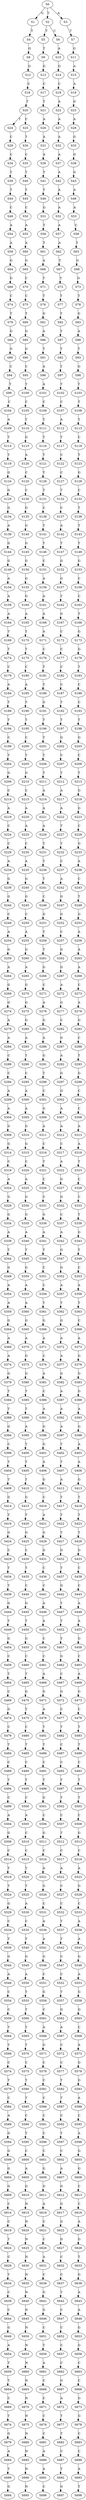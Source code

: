 strict digraph  {
	S0 -> S1 [ label = G ];
	S0 -> S2 [ label = T ];
	S0 -> S3 [ label = A ];
	S1 -> S4 [ label = T ];
	S2 -> S5 [ label = T ];
	S2 -> S6 [ label = C ];
	S3 -> S7 [ label = T ];
	S4 -> S8 [ label = G ];
	S5 -> S9 [ label = T ];
	S6 -> S10 [ label = A ];
	S7 -> S11 [ label = G ];
	S8 -> S12 [ label = G ];
	S9 -> S13 [ label = G ];
	S10 -> S14 [ label = G ];
	S11 -> S15 [ label = A ];
	S12 -> S16 [ label = C ];
	S13 -> S17 [ label = C ];
	S14 -> S18 [ label = C ];
	S15 -> S19 [ label = A ];
	S16 -> S20 [ label = T ];
	S17 -> S21 [ label = T ];
	S18 -> S22 [ label = A ];
	S19 -> S23 [ label = G ];
	S20 -> S24 [ label = T ];
	S20 -> S25 [ label = C ];
	S21 -> S26 [ label = A ];
	S22 -> S27 [ label = A ];
	S23 -> S28 [ label = A ];
	S24 -> S29 [ label = C ];
	S25 -> S30 [ label = T ];
	S26 -> S31 [ label = A ];
	S27 -> S32 [ label = A ];
	S28 -> S33 [ label = G ];
	S29 -> S34 [ label = C ];
	S30 -> S35 [ label = C ];
	S31 -> S36 [ label = A ];
	S32 -> S37 [ label = A ];
	S33 -> S38 [ label = G ];
	S34 -> S39 [ label = T ];
	S35 -> S40 [ label = T ];
	S36 -> S41 [ label = T ];
	S37 -> S42 [ label = A ];
	S38 -> S43 [ label = G ];
	S39 -> S44 [ label = T ];
	S40 -> S45 [ label = T ];
	S41 -> S46 [ label = T ];
	S42 -> S47 [ label = A ];
	S43 -> S48 [ label = A ];
	S44 -> S49 [ label = C ];
	S45 -> S50 [ label = C ];
	S46 -> S51 [ label = G ];
	S47 -> S52 [ label = A ];
	S48 -> S53 [ label = A ];
	S49 -> S54 [ label = A ];
	S50 -> S55 [ label = A ];
	S51 -> S56 [ label = T ];
	S52 -> S57 [ label = A ];
	S53 -> S58 [ label = C ];
	S54 -> S59 [ label = A ];
	S55 -> S60 [ label = A ];
	S56 -> S61 [ label = T ];
	S57 -> S62 [ label = A ];
	S58 -> S63 [ label = T ];
	S59 -> S64 [ label = G ];
	S60 -> S65 [ label = G ];
	S61 -> S66 [ label = A ];
	S62 -> S67 [ label = T ];
	S63 -> S68 [ label = G ];
	S64 -> S69 [ label = G ];
	S65 -> S70 [ label = C ];
	S66 -> S71 [ label = T ];
	S67 -> S72 [ label = T ];
	S68 -> S73 [ label = G ];
	S69 -> S74 [ label = C ];
	S70 -> S75 [ label = C ];
	S71 -> S76 [ label = T ];
	S72 -> S77 [ label = T ];
	S73 -> S78 [ label = T ];
	S74 -> S79 [ label = T ];
	S75 -> S80 [ label = T ];
	S76 -> S81 [ label = G ];
	S77 -> S82 [ label = T ];
	S78 -> S83 [ label = G ];
	S79 -> S84 [ label = G ];
	S80 -> S85 [ label = G ];
	S81 -> S86 [ label = A ];
	S82 -> S87 [ label = T ];
	S83 -> S88 [ label = A ];
	S84 -> S89 [ label = G ];
	S85 -> S90 [ label = G ];
	S86 -> S91 [ label = T ];
	S87 -> S92 [ label = T ];
	S88 -> S93 [ label = T ];
	S89 -> S94 [ label = C ];
	S90 -> S95 [ label = C ];
	S91 -> S96 [ label = A ];
	S92 -> S97 [ label = T ];
	S93 -> S98 [ label = G ];
	S94 -> S99 [ label = T ];
	S95 -> S100 [ label = T ];
	S96 -> S101 [ label = A ];
	S97 -> S102 [ label = T ];
	S98 -> S103 [ label = T ];
	S99 -> S104 [ label = C ];
	S100 -> S105 [ label = C ];
	S101 -> S106 [ label = C ];
	S102 -> S107 [ label = C ];
	S103 -> S108 [ label = T ];
	S104 -> S109 [ label = A ];
	S105 -> S110 [ label = T ];
	S106 -> S111 [ label = T ];
	S107 -> S112 [ label = A ];
	S108 -> S113 [ label = T ];
	S109 -> S114 [ label = T ];
	S110 -> S115 [ label = G ];
	S111 -> S116 [ label = T ];
	S112 -> S117 [ label = T ];
	S113 -> S118 [ label = C ];
	S114 -> S119 [ label = T ];
	S115 -> S120 [ label = A ];
	S116 -> S121 [ label = T ];
	S117 -> S122 [ label = C ];
	S118 -> S123 [ label = T ];
	S119 -> S124 [ label = G ];
	S120 -> S125 [ label = C ];
	S121 -> S126 [ label = T ];
	S122 -> S127 [ label = C ];
	S123 -> S128 [ label = G ];
	S124 -> S129 [ label = G ];
	S125 -> S130 [ label = C ];
	S126 -> S131 [ label = T ];
	S127 -> S132 [ label = T ];
	S128 -> S133 [ label = C ];
	S129 -> S134 [ label = G ];
	S130 -> S135 [ label = G ];
	S131 -> S136 [ label = C ];
	S132 -> S137 [ label = C ];
	S133 -> S138 [ label = T ];
	S134 -> S139 [ label = A ];
	S135 -> S140 [ label = G ];
	S136 -> S141 [ label = T ];
	S137 -> S142 [ label = A ];
	S138 -> S143 [ label = T ];
	S139 -> S144 [ label = G ];
	S140 -> S145 [ label = G ];
	S141 -> S146 [ label = T ];
	S142 -> S147 [ label = T ];
	S143 -> S148 [ label = T ];
	S144 -> S149 [ label = G ];
	S145 -> S150 [ label = G ];
	S146 -> S151 [ label = C ];
	S147 -> S152 [ label = G ];
	S148 -> S153 [ label = G ];
	S149 -> S154 [ label = A ];
	S150 -> S155 [ label = G ];
	S151 -> S156 [ label = A ];
	S152 -> S157 [ label = G ];
	S153 -> S158 [ label = C ];
	S154 -> S159 [ label = A ];
	S155 -> S160 [ label = G ];
	S156 -> S161 [ label = A ];
	S157 -> S162 [ label = T ];
	S158 -> S163 [ label = C ];
	S159 -> S164 [ label = A ];
	S160 -> S165 [ label = A ];
	S161 -> S166 [ label = A ];
	S162 -> S167 [ label = G ];
	S163 -> S168 [ label = T ];
	S164 -> S169 [ label = T ];
	S165 -> S170 [ label = T ];
	S166 -> S171 [ label = A ];
	S167 -> S172 [ label = C ];
	S168 -> S173 [ label = G ];
	S169 -> S174 [ label = T ];
	S170 -> S175 [ label = T ];
	S171 -> S176 [ label = C ];
	S172 -> S177 [ label = C ];
	S173 -> S178 [ label = G ];
	S174 -> S179 [ label = C ];
	S175 -> S180 [ label = C ];
	S176 -> S181 [ label = T ];
	S177 -> S182 [ label = C ];
	S178 -> S183 [ label = T ];
	S179 -> S184 [ label = A ];
	S180 -> S185 [ label = A ];
	S181 -> S186 [ label = T ];
	S182 -> S187 [ label = C ];
	S183 -> S188 [ label = C ];
	S184 -> S189 [ label = T ];
	S185 -> S190 [ label = T ];
	S186 -> S191 [ label = G ];
	S187 -> S192 [ label = T ];
	S188 -> S193 [ label = C ];
	S189 -> S194 [ label = T ];
	S190 -> S195 [ label = T ];
	S191 -> S196 [ label = T ];
	S192 -> S197 [ label = T ];
	S193 -> S198 [ label = T ];
	S194 -> S199 [ label = C ];
	S195 -> S200 [ label = C ];
	S196 -> S201 [ label = T ];
	S197 -> S202 [ label = G ];
	S198 -> S203 [ label = G ];
	S199 -> S204 [ label = T ];
	S200 -> S205 [ label = T ];
	S201 -> S206 [ label = T ];
	S202 -> S207 [ label = C ];
	S203 -> S208 [ label = C ];
	S204 -> S209 [ label = G ];
	S205 -> S210 [ label = G ];
	S206 -> S211 [ label = T ];
	S207 -> S212 [ label = T ];
	S208 -> S213 [ label = T ];
	S209 -> S214 [ label = C ];
	S210 -> S215 [ label = C ];
	S211 -> S216 [ label = A ];
	S212 -> S217 [ label = A ];
	S213 -> S218 [ label = G ];
	S214 -> S219 [ label = A ];
	S215 -> S220 [ label = A ];
	S216 -> S221 [ label = A ];
	S217 -> S222 [ label = A ];
	S218 -> S223 [ label = G ];
	S219 -> S224 [ label = C ];
	S220 -> S225 [ label = A ];
	S221 -> S226 [ label = A ];
	S222 -> S227 [ label = T ];
	S223 -> S228 [ label = C ];
	S224 -> S229 [ label = C ];
	S225 -> S230 [ label = C ];
	S226 -> S231 [ label = T ];
	S227 -> S232 [ label = T ];
	S228 -> S233 [ label = G ];
	S229 -> S234 [ label = A ];
	S230 -> S235 [ label = A ];
	S231 -> S236 [ label = T ];
	S232 -> S237 [ label = C ];
	S233 -> S238 [ label = A ];
	S234 -> S239 [ label = G ];
	S235 -> S240 [ label = G ];
	S236 -> S241 [ label = T ];
	S237 -> S242 [ label = A ];
	S238 -> S243 [ label = C ];
	S239 -> S244 [ label = G ];
	S240 -> S245 [ label = G ];
	S241 -> S246 [ label = C ];
	S242 -> S247 [ label = G ];
	S243 -> S248 [ label = T ];
	S244 -> S249 [ label = C ];
	S245 -> S250 [ label = C ];
	S246 -> S251 [ label = G ];
	S247 -> S252 [ label = G ];
	S248 -> S253 [ label = G ];
	S249 -> S254 [ label = A ];
	S250 -> S255 [ label = A ];
	S251 -> S256 [ label = T ];
	S252 -> S257 [ label = C ];
	S253 -> S258 [ label = A ];
	S254 -> S259 [ label = G ];
	S255 -> S260 [ label = G ];
	S256 -> S261 [ label = T ];
	S257 -> S262 [ label = G ];
	S258 -> S263 [ label = A ];
	S259 -> S264 [ label = A ];
	S260 -> S265 [ label = A ];
	S261 -> S266 [ label = G ];
	S262 -> S267 [ label = G ];
	S263 -> S268 [ label = A ];
	S264 -> S269 [ label = G ];
	S265 -> S270 [ label = G ];
	S266 -> S271 [ label = C ];
	S267 -> S272 [ label = A ];
	S268 -> S273 [ label = C ];
	S269 -> S274 [ label = G ];
	S270 -> S275 [ label = G ];
	S271 -> S276 [ label = A ];
	S272 -> S277 [ label = G ];
	S273 -> S278 [ label = A ];
	S274 -> S279 [ label = A ];
	S275 -> S280 [ label = G ];
	S276 -> S281 [ label = G ];
	S277 -> S282 [ label = C ];
	S278 -> S283 [ label = G ];
	S279 -> S284 [ label = A ];
	S280 -> S285 [ label = A ];
	S281 -> S286 [ label = A ];
	S282 -> S287 [ label = G ];
	S283 -> S288 [ label = C ];
	S284 -> S289 [ label = C ];
	S285 -> S290 [ label = T ];
	S286 -> S291 [ label = G ];
	S287 -> S292 [ label = A ];
	S288 -> S293 [ label = T ];
	S289 -> S294 [ label = C ];
	S290 -> S295 [ label = C ];
	S291 -> S296 [ label = T ];
	S292 -> S297 [ label = G ];
	S293 -> S298 [ label = G ];
	S294 -> S299 [ label = A ];
	S295 -> S300 [ label = A ];
	S296 -> S301 [ label = C ];
	S297 -> S302 [ label = G ];
	S298 -> S303 [ label = C ];
	S299 -> S304 [ label = A ];
	S300 -> S305 [ label = A ];
	S301 -> S306 [ label = G ];
	S302 -> S307 [ label = A ];
	S303 -> S308 [ label = C ];
	S304 -> S309 [ label = G ];
	S305 -> S310 [ label = G ];
	S306 -> S311 [ label = A ];
	S307 -> S312 [ label = A ];
	S308 -> S313 [ label = A ];
	S309 -> S314 [ label = G ];
	S310 -> S315 [ label = G ];
	S311 -> S316 [ label = C ];
	S312 -> S317 [ label = C ];
	S313 -> S318 [ label = A ];
	S314 -> S319 [ label = C ];
	S315 -> S320 [ label = C ];
	S316 -> S321 [ label = T ];
	S317 -> S322 [ label = A ];
	S318 -> S323 [ label = T ];
	S319 -> S324 [ label = A ];
	S320 -> S325 [ label = A ];
	S321 -> S326 [ label = C ];
	S322 -> S327 [ label = G ];
	S323 -> S328 [ label = C ];
	S324 -> S329 [ label = G ];
	S325 -> S330 [ label = G ];
	S326 -> S331 [ label = C ];
	S327 -> S332 [ label = G ];
	S328 -> S333 [ label = C ];
	S329 -> S334 [ label = G ];
	S330 -> S335 [ label = G ];
	S331 -> S336 [ label = G ];
	S332 -> S337 [ label = C ];
	S333 -> S338 [ label = T ];
	S334 -> S339 [ label = A ];
	S335 -> S340 [ label = A ];
	S336 -> S341 [ label = A ];
	S337 -> S342 [ label = A ];
	S338 -> S343 [ label = G ];
	S339 -> S344 [ label = T ];
	S340 -> S345 [ label = T ];
	S341 -> S346 [ label = T ];
	S342 -> S347 [ label = G ];
	S343 -> S348 [ label = T ];
	S344 -> S349 [ label = G ];
	S345 -> S350 [ label = G ];
	S346 -> S351 [ label = C ];
	S347 -> S352 [ label = G ];
	S348 -> S353 [ label = C ];
	S349 -> S354 [ label = A ];
	S350 -> S355 [ label = A ];
	S351 -> S356 [ label = C ];
	S352 -> S357 [ label = A ];
	S353 -> S358 [ label = A ];
	S354 -> S359 [ label = A ];
	S355 -> S360 [ label = A ];
	S356 -> S361 [ label = T ];
	S357 -> S362 [ label = T ];
	S358 -> S363 [ label = T ];
	S359 -> S364 [ label = G ];
	S360 -> S365 [ label = G ];
	S361 -> S366 [ label = G ];
	S362 -> S367 [ label = G ];
	S363 -> S368 [ label = C ];
	S364 -> S369 [ label = A ];
	S365 -> S370 [ label = A ];
	S366 -> S371 [ label = A ];
	S367 -> S372 [ label = A ];
	S368 -> S373 [ label = A ];
	S369 -> S374 [ label = A ];
	S370 -> S375 [ label = G ];
	S371 -> S376 [ label = C ];
	S372 -> S377 [ label = A ];
	S373 -> S378 [ label = G ];
	S374 -> S379 [ label = G ];
	S375 -> S380 [ label = G ];
	S376 -> S381 [ label = A ];
	S377 -> S382 [ label = G ];
	S378 -> S383 [ label = G ];
	S379 -> S384 [ label = T ];
	S380 -> S385 [ label = T ];
	S381 -> S386 [ label = C ];
	S382 -> S387 [ label = A ];
	S383 -> S388 [ label = G ];
	S384 -> S389 [ label = T ];
	S385 -> S390 [ label = T ];
	S386 -> S391 [ label = A ];
	S387 -> S392 [ label = A ];
	S388 -> S393 [ label = A ];
	S389 -> S394 [ label = G ];
	S390 -> S395 [ label = A ];
	S391 -> S396 [ label = G ];
	S392 -> S397 [ label = A ];
	S393 -> S398 [ label = G ];
	S394 -> S399 [ label = C ];
	S395 -> S400 [ label = T ];
	S396 -> S401 [ label = G ];
	S397 -> S402 [ label = T ];
	S398 -> S403 [ label = A ];
	S399 -> S404 [ label = T ];
	S400 -> S405 [ label = T ];
	S401 -> S406 [ label = A ];
	S402 -> S407 [ label = T ];
	S403 -> S408 [ label = A ];
	S404 -> S409 [ label = T ];
	S405 -> S410 [ label = T ];
	S406 -> S411 [ label = G ];
	S407 -> S412 [ label = A ];
	S408 -> S413 [ label = G ];
	S409 -> S414 [ label = G ];
	S410 -> S415 [ label = G ];
	S411 -> S416 [ label = C ];
	S412 -> S417 [ label = T ];
	S413 -> S418 [ label = T ];
	S414 -> S419 [ label = T ];
	S415 -> S420 [ label = T ];
	S416 -> S421 [ label = A ];
	S417 -> S422 [ label = T ];
	S418 -> S423 [ label = T ];
	S419 -> S424 [ label = G ];
	S420 -> S425 [ label = G ];
	S421 -> S426 [ label = G ];
	S422 -> S427 [ label = T ];
	S423 -> S428 [ label = T ];
	S424 -> S429 [ label = C ];
	S425 -> S430 [ label = C ];
	S426 -> S431 [ label = G ];
	S427 -> S432 [ label = G ];
	S428 -> S433 [ label = G ];
	S429 -> S434 [ label = T ];
	S430 -> S435 [ label = T ];
	S431 -> S436 [ label = C ];
	S432 -> S437 [ label = T ];
	S433 -> S438 [ label = C ];
	S434 -> S439 [ label = T ];
	S435 -> S440 [ label = C ];
	S436 -> S441 [ label = C ];
	S437 -> S442 [ label = G ];
	S438 -> S443 [ label = C ];
	S439 -> S444 [ label = G ];
	S440 -> S445 [ label = G ];
	S441 -> S446 [ label = A ];
	S442 -> S447 [ label = T ];
	S443 -> S448 [ label = A ];
	S444 -> S449 [ label = T ];
	S445 -> S450 [ label = T ];
	S446 -> S451 [ label = A ];
	S447 -> S452 [ label = T ];
	S448 -> S453 [ label = A ];
	S449 -> S454 [ label = G ];
	S450 -> S455 [ label = G ];
	S451 -> S456 [ label = C ];
	S452 -> S457 [ label = T ];
	S453 -> S458 [ label = G ];
	S454 -> S459 [ label = C ];
	S455 -> S460 [ label = C ];
	S456 -> S461 [ label = C ];
	S457 -> S462 [ label = G ];
	S458 -> S463 [ label = C ];
	S459 -> S464 [ label = T ];
	S460 -> S465 [ label = T ];
	S461 -> S466 [ label = A ];
	S462 -> S467 [ label = C ];
	S463 -> S468 [ label = A ];
	S464 -> S469 [ label = C ];
	S465 -> S470 [ label = G ];
	S466 -> S471 [ label = G ];
	S467 -> S472 [ label = G ];
	S468 -> S473 [ label = G ];
	S469 -> S474 [ label = G ];
	S470 -> S475 [ label = T ];
	S471 -> S476 [ label = A ];
	S472 -> S477 [ label = C ];
	S473 -> S478 [ label = C ];
	S474 -> S479 [ label = C ];
	S475 -> S480 [ label = C ];
	S476 -> S481 [ label = T ];
	S477 -> S482 [ label = T ];
	S478 -> S483 [ label = T ];
	S479 -> S484 [ label = T ];
	S480 -> S485 [ label = T ];
	S481 -> S486 [ label = T ];
	S482 -> S487 [ label = C ];
	S483 -> S488 [ label = T ];
	S484 -> S489 [ label = C ];
	S485 -> S490 [ label = C ];
	S486 -> S491 [ label = C ];
	S487 -> S492 [ label = C ];
	S488 -> S493 [ label = C ];
	S489 -> S494 [ label = T ];
	S490 -> S495 [ label = T ];
	S491 -> S496 [ label = T ];
	S492 -> S497 [ label = T ];
	S493 -> S498 [ label = T ];
	S494 -> S499 [ label = C ];
	S495 -> S500 [ label = C ];
	S496 -> S501 [ label = G ];
	S497 -> S502 [ label = T ];
	S498 -> S503 [ label = T ];
	S499 -> S504 [ label = A ];
	S500 -> S505 [ label = A ];
	S501 -> S506 [ label = C ];
	S502 -> S507 [ label = C ];
	S503 -> S508 [ label = C ];
	S504 -> S509 [ label = G ];
	S505 -> S510 [ label = C ];
	S506 -> S511 [ label = G ];
	S507 -> S512 [ label = T ];
	S508 -> S513 [ label = G ];
	S509 -> S514 [ label = C ];
	S510 -> S515 [ label = C ];
	S511 -> S516 [ label = C ];
	S512 -> S517 [ label = C ];
	S513 -> S518 [ label = C ];
	S514 -> S519 [ label = T ];
	S515 -> S520 [ label = T ];
	S516 -> S521 [ label = A ];
	S517 -> S522 [ label = A ];
	S518 -> S523 [ label = A ];
	S519 -> S524 [ label = T ];
	S520 -> S525 [ label = T ];
	S521 -> S526 [ label = G ];
	S522 -> S527 [ label = C ];
	S523 -> S528 [ label = G ];
	S524 -> S529 [ label = G ];
	S525 -> S530 [ label = A ];
	S526 -> S531 [ label = C ];
	S527 -> S532 [ label = C ];
	S528 -> S533 [ label = C ];
	S529 -> S534 [ label = C ];
	S530 -> S535 [ label = C ];
	S531 -> S536 [ label = A ];
	S532 -> S537 [ label = T ];
	S533 -> S538 [ label = A ];
	S534 -> S539 [ label = T ];
	S535 -> S540 [ label = T ];
	S536 -> S541 [ label = A ];
	S537 -> S542 [ label = T ];
	S538 -> S543 [ label = A ];
	S539 -> S544 [ label = G ];
	S540 -> S545 [ label = G ];
	S541 -> S546 [ label = G ];
	S542 -> S547 [ label = C ];
	S543 -> S548 [ label = G ];
	S544 -> S549 [ label = A ];
	S545 -> S550 [ label = A ];
	S546 -> S551 [ label = C ];
	S547 -> S552 [ label = C ];
	S548 -> S553 [ label = A ];
	S549 -> S554 [ label = C ];
	S550 -> S555 [ label = T ];
	S551 -> S556 [ label = G ];
	S552 -> S557 [ label = T ];
	S553 -> S558 [ label = G ];
	S554 -> S559 [ label = C ];
	S555 -> S560 [ label = T ];
	S556 -> S561 [ label = C ];
	S557 -> S562 [ label = G ];
	S558 -> S563 [ label = G ];
	S559 -> S564 [ label = T ];
	S560 -> S565 [ label = T ];
	S561 -> S566 [ label = A ];
	S562 -> S567 [ label = A ];
	S563 -> S568 [ label = C ];
	S564 -> S569 [ label = T ];
	S565 -> S570 [ label = T ];
	S566 -> S571 [ label = G ];
	S567 -> S572 [ label = C ];
	S568 -> S573 [ label = A ];
	S569 -> S574 [ label = C ];
	S570 -> S575 [ label = C ];
	S571 -> S576 [ label = C ];
	S572 -> S577 [ label = C ];
	S573 -> S578 [ label = G ];
	S574 -> S579 [ label = T ];
	S575 -> S580 [ label = T ];
	S576 -> S581 [ label = C ];
	S577 -> S582 [ label = T ];
	S578 -> S583 [ label = G ];
	S579 -> S584 [ label = C ];
	S580 -> S585 [ label = T ];
	S581 -> S586 [ label = C ];
	S582 -> S587 [ label = T ];
	S583 -> S588 [ label = A ];
	S584 -> S589 [ label = A ];
	S585 -> S590 [ label = C ];
	S586 -> S591 [ label = C ];
	S587 -> S592 [ label = C ];
	S588 -> S593 [ label = C ];
	S589 -> S594 [ label = G ];
	S590 -> S595 [ label = T ];
	S591 -> S596 [ label = C ];
	S592 -> S597 [ label = T ];
	S593 -> S598 [ label = A ];
	S594 -> S599 [ label = G ];
	S595 -> S600 [ label = C ];
	S596 -> S601 [ label = C ];
	S597 -> S602 [ label = C ];
	S598 -> S603 [ label = G ];
	S599 -> S604 [ label = G ];
	S600 -> S605 [ label = A ];
	S601 -> S606 [ label = G ];
	S602 -> S607 [ label = A ];
	S603 -> S608 [ label = G ];
	S604 -> S609 [ label = G ];
	S605 -> S610 [ label = G ];
	S606 -> S611 [ label = G ];
	S607 -> S612 [ label = G ];
	S608 -> S613 [ label = C ];
	S609 -> S614 [ label = C ];
	S610 -> S615 [ label = N ];
	S611 -> S616 [ label = A ];
	S612 -> S617 [ label = G ];
	S613 -> S618 [ label = C ];
	S614 -> S619 [ label = C ];
	S615 -> S620 [ label = N ];
	S616 -> S621 [ label = C ];
	S617 -> S622 [ label = G ];
	S618 -> S623 [ label = A ];
	S619 -> S624 [ label = T ];
	S620 -> S625 [ label = N ];
	S621 -> S626 [ label = C ];
	S622 -> S627 [ label = G ];
	S623 -> S628 [ label = G ];
	S624 -> S629 [ label = C ];
	S625 -> S630 [ label = N ];
	S626 -> S631 [ label = A ];
	S627 -> S632 [ label = C ];
	S628 -> S633 [ label = T ];
	S629 -> S634 [ label = T ];
	S630 -> S635 [ label = N ];
	S631 -> S636 [ label = C ];
	S632 -> S637 [ label = C ];
	S633 -> S638 [ label = G ];
	S634 -> S639 [ label = C ];
	S635 -> S640 [ label = N ];
	S636 -> S641 [ label = G ];
	S637 -> S642 [ label = T ];
	S638 -> S643 [ label = A ];
	S639 -> S644 [ label = C ];
	S640 -> S645 [ label = N ];
	S641 -> S646 [ label = G ];
	S642 -> S647 [ label = C ];
	S643 -> S648 [ label = A ];
	S644 -> S649 [ label = G ];
	S645 -> S650 [ label = N ];
	S646 -> S651 [ label = C ];
	S647 -> S652 [ label = C ];
	S648 -> S653 [ label = G ];
	S649 -> S654 [ label = A ];
	S650 -> S655 [ label = N ];
	S651 -> S656 [ label = T ];
	S652 -> S657 [ label = C ];
	S653 -> S658 [ label = G ];
	S654 -> S659 [ label = T ];
	S655 -> S660 [ label = N ];
	S656 -> S661 [ label = A ];
	S657 -> S662 [ label = C ];
	S658 -> S663 [ label = C ];
	S659 -> S664 [ label = T ];
	S660 -> S665 [ label = N ];
	S661 -> S666 [ label = C ];
	S662 -> S667 [ label = G ];
	S663 -> S668 [ label = C ];
	S664 -> S669 [ label = C ];
	S665 -> S670 [ label = N ];
	S666 -> S671 [ label = C ];
	S667 -> S672 [ label = A ];
	S668 -> S673 [ label = G ];
	S669 -> S674 [ label = T ];
	S670 -> S675 [ label = N ];
	S671 -> S676 [ label = C ];
	S672 -> S677 [ label = T ];
	S673 -> S678 [ label = G ];
	S674 -> S679 [ label = G ];
	S675 -> S680 [ label = N ];
	S676 -> S681 [ label = C ];
	S677 -> S682 [ label = T ];
	S678 -> S683 [ label = C ];
	S679 -> S684 [ label = A ];
	S680 -> S685 [ label = N ];
	S681 -> S686 [ label = A ];
	S682 -> S687 [ label = C ];
	S683 -> S688 [ label = C ];
	S684 -> S689 [ label = T ];
	S685 -> S690 [ label = N ];
	S686 -> S691 [ label = A ];
	S687 -> S692 [ label = T ];
	S688 -> S693 [ label = A ];
	S689 -> S694 [ label = G ];
	S690 -> S695 [ label = N ];
	S691 -> S696 [ label = C ];
	S692 -> S697 [ label = G ];
	S693 -> S698 [ label = T ];
}
